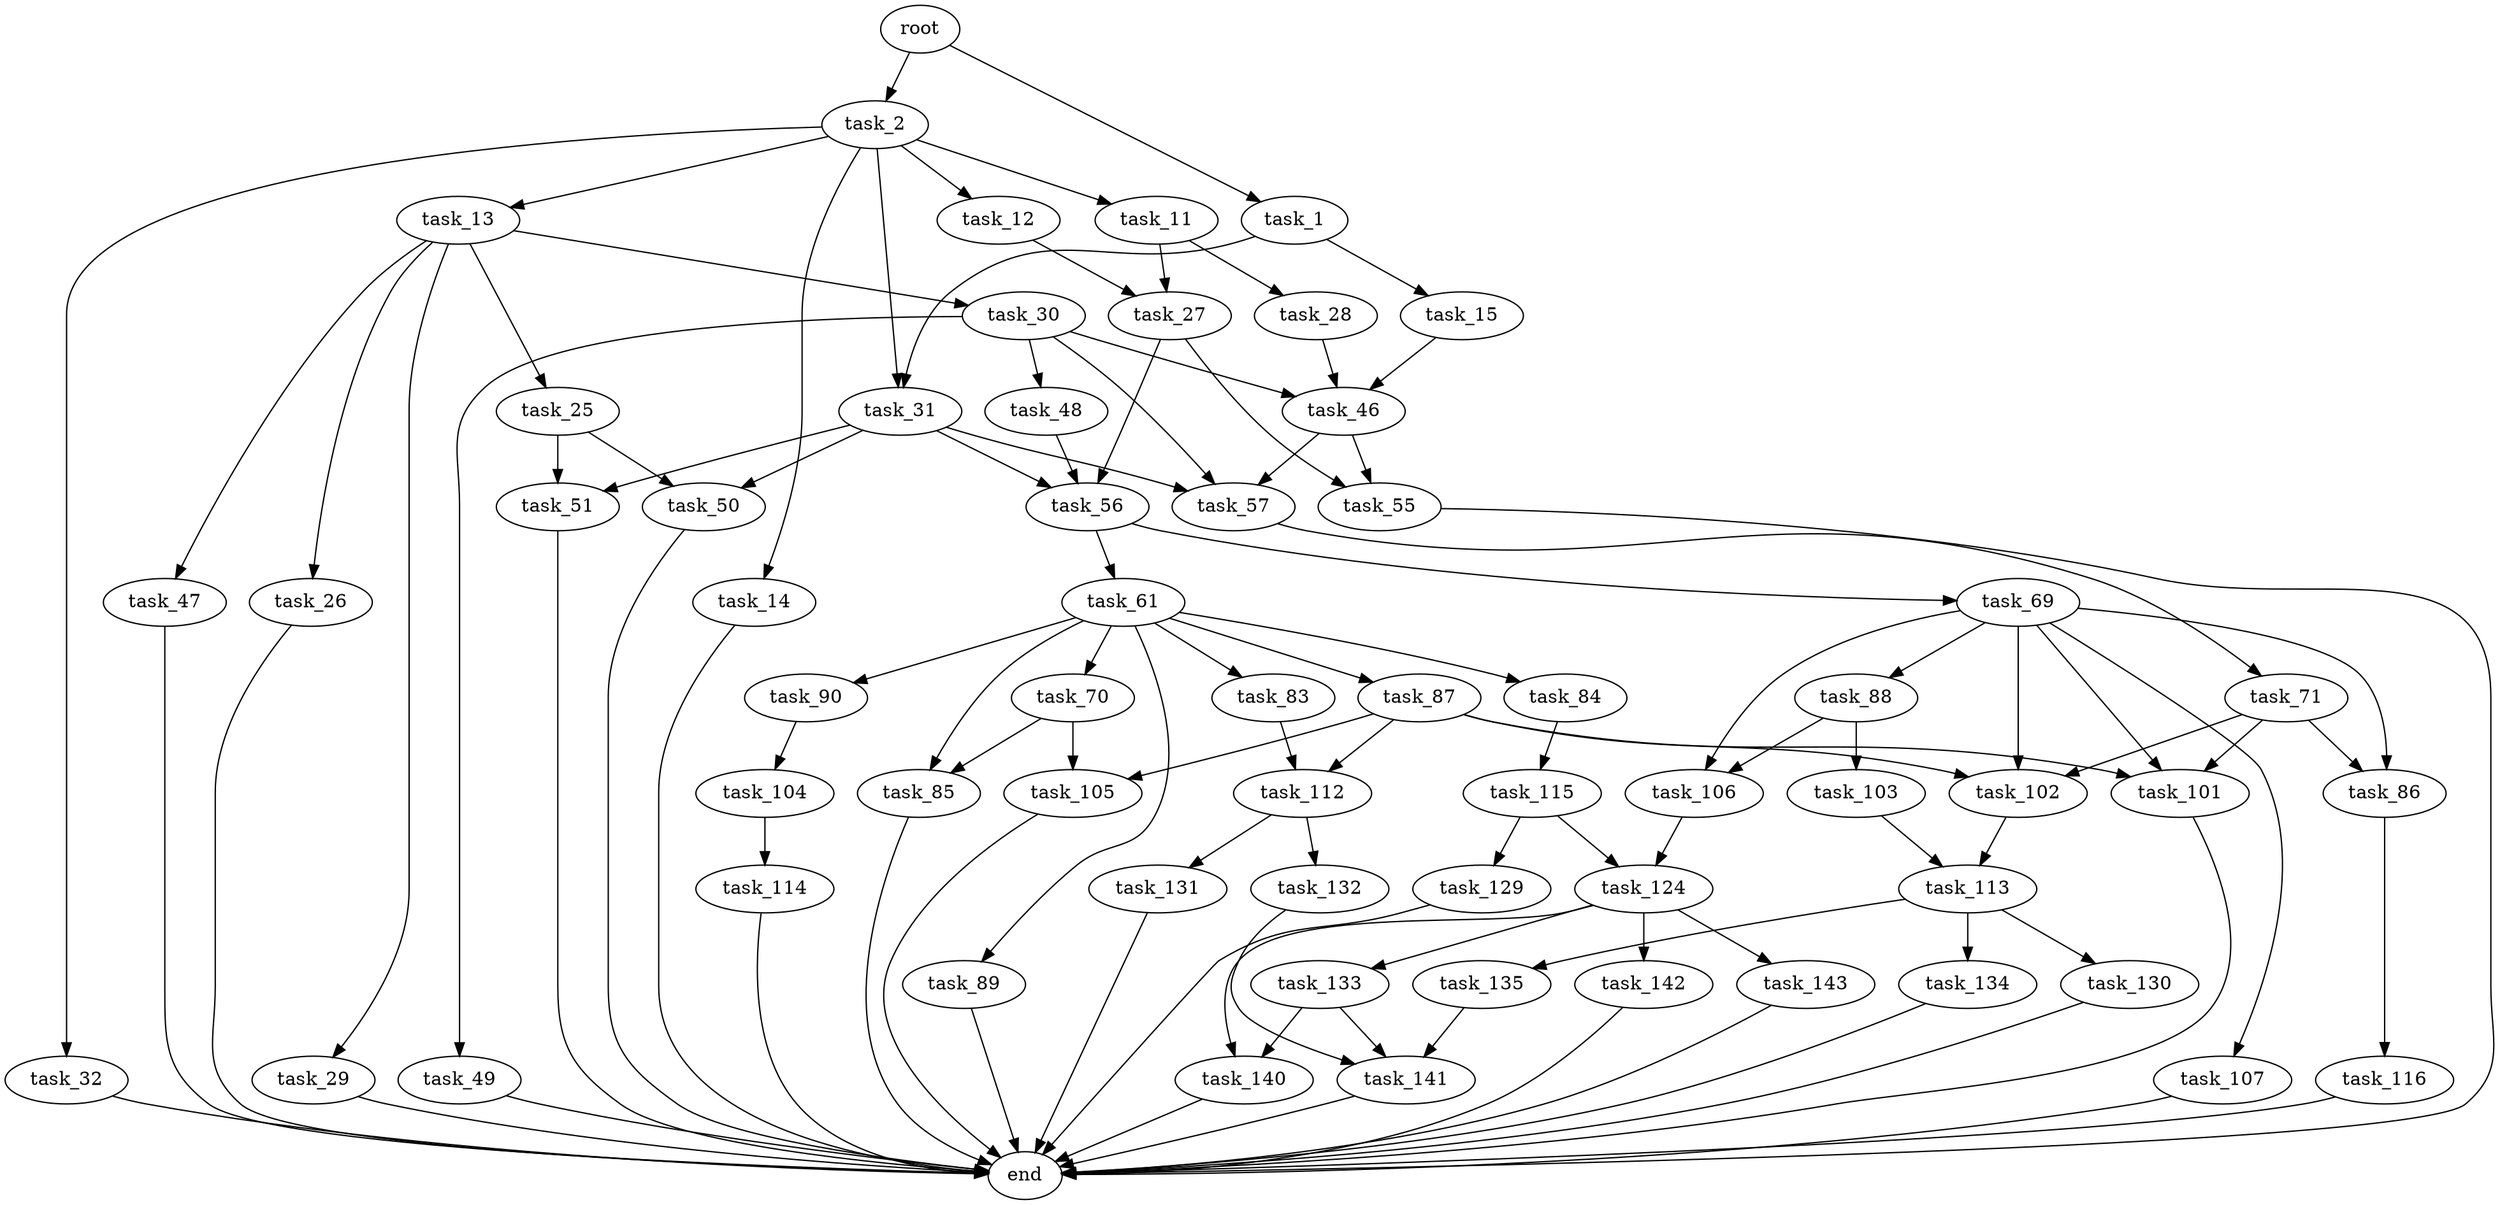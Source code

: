 digraph G {
  root [size="0.000000"];
  task_1 [size="134217728000.000000"];
  task_2 [size="68719476736.000000"];
  task_15 [size="38744068164.000000"];
  task_31 [size="477621293775.000000"];
  task_11 [size="68719476736.000000"];
  task_12 [size="120079669573.000000"];
  task_13 [size="1073741824000.000000"];
  task_14 [size="134217728000.000000"];
  task_32 [size="28991029248.000000"];
  task_27 [size="751596494.000000"];
  task_28 [size="549755813888.000000"];
  task_25 [size="68719476736.000000"];
  task_26 [size="547961714040.000000"];
  task_29 [size="134217728000.000000"];
  task_30 [size="368293445632.000000"];
  task_47 [size="28991029248.000000"];
  end [size="0.000000"];
  task_46 [size="21171964882.000000"];
  task_50 [size="3069456716.000000"];
  task_51 [size="782757789696.000000"];
  task_55 [size="78300172018.000000"];
  task_56 [size="7195204178.000000"];
  task_48 [size="155098433235.000000"];
  task_49 [size="8589934592.000000"];
  task_57 [size="9774831145.000000"];
  task_61 [size="165863071559.000000"];
  task_69 [size="444945519743.000000"];
  task_71 [size="24623516166.000000"];
  task_70 [size="1636366629.000000"];
  task_83 [size="11943031147.000000"];
  task_84 [size="8589934592.000000"];
  task_85 [size="9157618008.000000"];
  task_87 [size="782757789696.000000"];
  task_89 [size="3094464465.000000"];
  task_90 [size="288883057252.000000"];
  task_86 [size="10859025245.000000"];
  task_88 [size="308595867943.000000"];
  task_101 [size="14746126219.000000"];
  task_102 [size="22062653469.000000"];
  task_106 [size="549755813888.000000"];
  task_107 [size="793260651561.000000"];
  task_105 [size="782757789696.000000"];
  task_112 [size="462073007068.000000"];
  task_115 [size="416841019608.000000"];
  task_116 [size="134217728000.000000"];
  task_103 [size="934944201785.000000"];
  task_104 [size="392683826435.000000"];
  task_113 [size="10312985065.000000"];
  task_114 [size="68719476736.000000"];
  task_124 [size="24788055040.000000"];
  task_131 [size="849823981647.000000"];
  task_132 [size="305922458400.000000"];
  task_130 [size="5220852390.000000"];
  task_134 [size="2054951454.000000"];
  task_135 [size="157490320636.000000"];
  task_129 [size="549755813888.000000"];
  task_133 [size="892614719828.000000"];
  task_140 [size="2189471024.000000"];
  task_142 [size="231928233984.000000"];
  task_143 [size="10803364619.000000"];
  task_141 [size="40673024925.000000"];

  root -> task_1 [size="1.000000"];
  root -> task_2 [size="1.000000"];
  task_1 -> task_15 [size="209715200.000000"];
  task_1 -> task_31 [size="209715200.000000"];
  task_2 -> task_11 [size="134217728.000000"];
  task_2 -> task_12 [size="134217728.000000"];
  task_2 -> task_13 [size="134217728.000000"];
  task_2 -> task_14 [size="134217728.000000"];
  task_2 -> task_31 [size="134217728.000000"];
  task_2 -> task_32 [size="134217728.000000"];
  task_15 -> task_46 [size="679477248.000000"];
  task_31 -> task_50 [size="679477248.000000"];
  task_31 -> task_51 [size="679477248.000000"];
  task_31 -> task_56 [size="679477248.000000"];
  task_31 -> task_57 [size="679477248.000000"];
  task_11 -> task_27 [size="134217728.000000"];
  task_11 -> task_28 [size="134217728.000000"];
  task_12 -> task_27 [size="209715200.000000"];
  task_13 -> task_25 [size="838860800.000000"];
  task_13 -> task_26 [size="838860800.000000"];
  task_13 -> task_29 [size="838860800.000000"];
  task_13 -> task_30 [size="838860800.000000"];
  task_13 -> task_47 [size="838860800.000000"];
  task_14 -> end [size="1.000000"];
  task_32 -> end [size="1.000000"];
  task_27 -> task_55 [size="33554432.000000"];
  task_27 -> task_56 [size="33554432.000000"];
  task_28 -> task_46 [size="536870912.000000"];
  task_25 -> task_50 [size="134217728.000000"];
  task_25 -> task_51 [size="134217728.000000"];
  task_26 -> end [size="1.000000"];
  task_29 -> end [size="1.000000"];
  task_30 -> task_46 [size="411041792.000000"];
  task_30 -> task_48 [size="411041792.000000"];
  task_30 -> task_49 [size="411041792.000000"];
  task_30 -> task_57 [size="411041792.000000"];
  task_47 -> end [size="1.000000"];
  task_46 -> task_55 [size="679477248.000000"];
  task_46 -> task_57 [size="679477248.000000"];
  task_50 -> end [size="1.000000"];
  task_51 -> end [size="1.000000"];
  task_55 -> end [size="1.000000"];
  task_56 -> task_61 [size="209715200.000000"];
  task_56 -> task_69 [size="209715200.000000"];
  task_48 -> task_56 [size="411041792.000000"];
  task_49 -> end [size="1.000000"];
  task_57 -> task_71 [size="679477248.000000"];
  task_61 -> task_70 [size="301989888.000000"];
  task_61 -> task_83 [size="301989888.000000"];
  task_61 -> task_84 [size="301989888.000000"];
  task_61 -> task_85 [size="301989888.000000"];
  task_61 -> task_87 [size="301989888.000000"];
  task_61 -> task_89 [size="301989888.000000"];
  task_61 -> task_90 [size="301989888.000000"];
  task_69 -> task_86 [size="679477248.000000"];
  task_69 -> task_88 [size="679477248.000000"];
  task_69 -> task_101 [size="679477248.000000"];
  task_69 -> task_102 [size="679477248.000000"];
  task_69 -> task_106 [size="679477248.000000"];
  task_69 -> task_107 [size="679477248.000000"];
  task_71 -> task_86 [size="838860800.000000"];
  task_71 -> task_101 [size="838860800.000000"];
  task_71 -> task_102 [size="838860800.000000"];
  task_70 -> task_85 [size="33554432.000000"];
  task_70 -> task_105 [size="33554432.000000"];
  task_83 -> task_112 [size="411041792.000000"];
  task_84 -> task_115 [size="33554432.000000"];
  task_85 -> end [size="1.000000"];
  task_87 -> task_101 [size="679477248.000000"];
  task_87 -> task_102 [size="679477248.000000"];
  task_87 -> task_105 [size="679477248.000000"];
  task_87 -> task_112 [size="679477248.000000"];
  task_89 -> end [size="1.000000"];
  task_90 -> task_104 [size="301989888.000000"];
  task_86 -> task_116 [size="679477248.000000"];
  task_88 -> task_103 [size="679477248.000000"];
  task_88 -> task_106 [size="679477248.000000"];
  task_101 -> end [size="1.000000"];
  task_102 -> task_113 [size="838860800.000000"];
  task_106 -> task_124 [size="536870912.000000"];
  task_107 -> end [size="1.000000"];
  task_105 -> end [size="1.000000"];
  task_112 -> task_131 [size="838860800.000000"];
  task_112 -> task_132 [size="838860800.000000"];
  task_115 -> task_124 [size="536870912.000000"];
  task_115 -> task_129 [size="536870912.000000"];
  task_116 -> end [size="1.000000"];
  task_103 -> task_113 [size="838860800.000000"];
  task_104 -> task_114 [size="301989888.000000"];
  task_113 -> task_130 [size="411041792.000000"];
  task_113 -> task_134 [size="411041792.000000"];
  task_113 -> task_135 [size="411041792.000000"];
  task_114 -> end [size="1.000000"];
  task_124 -> task_133 [size="411041792.000000"];
  task_124 -> task_140 [size="411041792.000000"];
  task_124 -> task_142 [size="411041792.000000"];
  task_124 -> task_143 [size="411041792.000000"];
  task_131 -> end [size="1.000000"];
  task_132 -> task_141 [size="536870912.000000"];
  task_130 -> end [size="1.000000"];
  task_134 -> end [size="1.000000"];
  task_135 -> task_141 [size="411041792.000000"];
  task_129 -> end [size="1.000000"];
  task_133 -> task_140 [size="536870912.000000"];
  task_133 -> task_141 [size="536870912.000000"];
  task_140 -> end [size="1.000000"];
  task_142 -> end [size="1.000000"];
  task_143 -> end [size="1.000000"];
  task_141 -> end [size="1.000000"];
}
